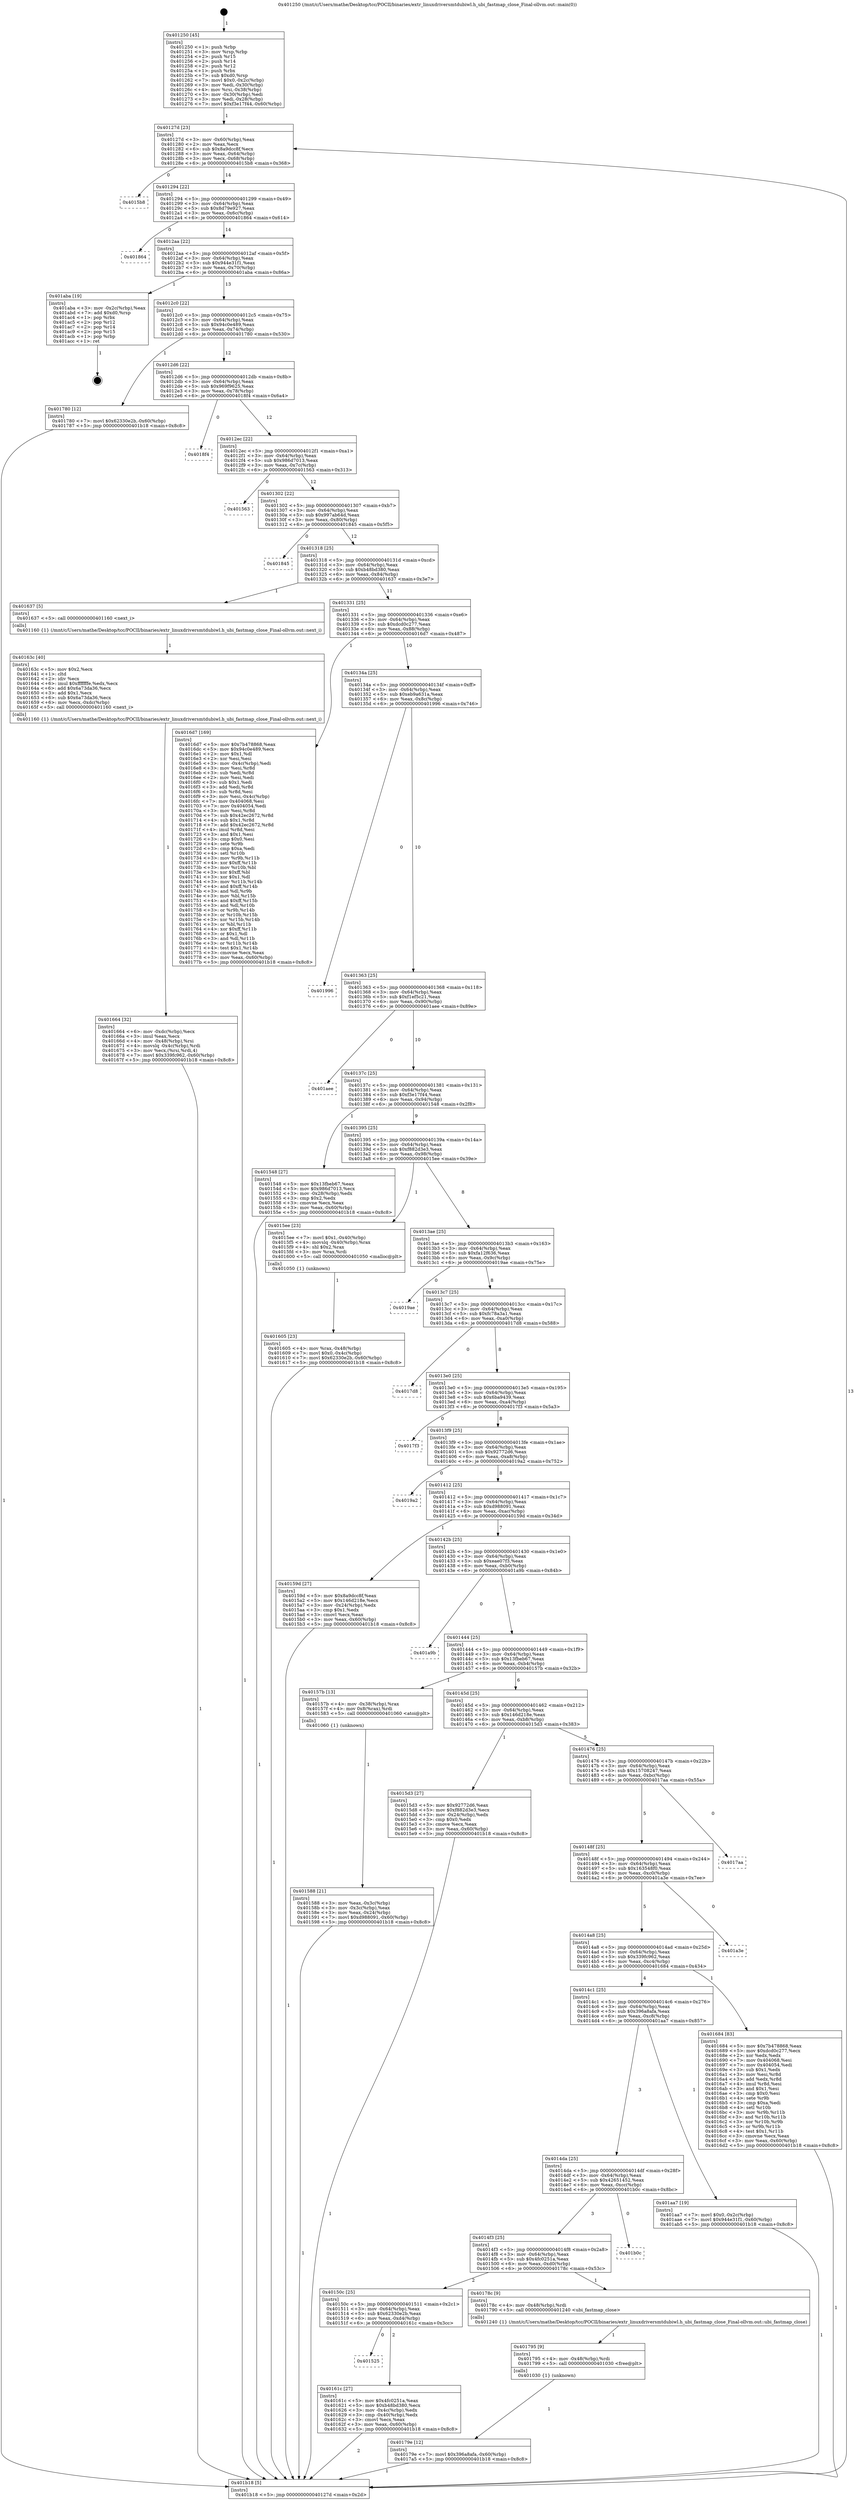 digraph "0x401250" {
  label = "0x401250 (/mnt/c/Users/mathe/Desktop/tcc/POCII/binaries/extr_linuxdriversmtdubiwl.h_ubi_fastmap_close_Final-ollvm.out::main(0))"
  labelloc = "t"
  node[shape=record]

  Entry [label="",width=0.3,height=0.3,shape=circle,fillcolor=black,style=filled]
  "0x40127d" [label="{
     0x40127d [23]\l
     | [instrs]\l
     &nbsp;&nbsp;0x40127d \<+3\>: mov -0x60(%rbp),%eax\l
     &nbsp;&nbsp;0x401280 \<+2\>: mov %eax,%ecx\l
     &nbsp;&nbsp;0x401282 \<+6\>: sub $0x8a9dcc8f,%ecx\l
     &nbsp;&nbsp;0x401288 \<+3\>: mov %eax,-0x64(%rbp)\l
     &nbsp;&nbsp;0x40128b \<+3\>: mov %ecx,-0x68(%rbp)\l
     &nbsp;&nbsp;0x40128e \<+6\>: je 00000000004015b8 \<main+0x368\>\l
  }"]
  "0x4015b8" [label="{
     0x4015b8\l
  }", style=dashed]
  "0x401294" [label="{
     0x401294 [22]\l
     | [instrs]\l
     &nbsp;&nbsp;0x401294 \<+5\>: jmp 0000000000401299 \<main+0x49\>\l
     &nbsp;&nbsp;0x401299 \<+3\>: mov -0x64(%rbp),%eax\l
     &nbsp;&nbsp;0x40129c \<+5\>: sub $0x8d79e927,%eax\l
     &nbsp;&nbsp;0x4012a1 \<+3\>: mov %eax,-0x6c(%rbp)\l
     &nbsp;&nbsp;0x4012a4 \<+6\>: je 0000000000401864 \<main+0x614\>\l
  }"]
  Exit [label="",width=0.3,height=0.3,shape=circle,fillcolor=black,style=filled,peripheries=2]
  "0x401864" [label="{
     0x401864\l
  }", style=dashed]
  "0x4012aa" [label="{
     0x4012aa [22]\l
     | [instrs]\l
     &nbsp;&nbsp;0x4012aa \<+5\>: jmp 00000000004012af \<main+0x5f\>\l
     &nbsp;&nbsp;0x4012af \<+3\>: mov -0x64(%rbp),%eax\l
     &nbsp;&nbsp;0x4012b2 \<+5\>: sub $0x944e31f1,%eax\l
     &nbsp;&nbsp;0x4012b7 \<+3\>: mov %eax,-0x70(%rbp)\l
     &nbsp;&nbsp;0x4012ba \<+6\>: je 0000000000401aba \<main+0x86a\>\l
  }"]
  "0x40179e" [label="{
     0x40179e [12]\l
     | [instrs]\l
     &nbsp;&nbsp;0x40179e \<+7\>: movl $0x396a8afa,-0x60(%rbp)\l
     &nbsp;&nbsp;0x4017a5 \<+5\>: jmp 0000000000401b18 \<main+0x8c8\>\l
  }"]
  "0x401aba" [label="{
     0x401aba [19]\l
     | [instrs]\l
     &nbsp;&nbsp;0x401aba \<+3\>: mov -0x2c(%rbp),%eax\l
     &nbsp;&nbsp;0x401abd \<+7\>: add $0xd0,%rsp\l
     &nbsp;&nbsp;0x401ac4 \<+1\>: pop %rbx\l
     &nbsp;&nbsp;0x401ac5 \<+2\>: pop %r12\l
     &nbsp;&nbsp;0x401ac7 \<+2\>: pop %r14\l
     &nbsp;&nbsp;0x401ac9 \<+2\>: pop %r15\l
     &nbsp;&nbsp;0x401acb \<+1\>: pop %rbp\l
     &nbsp;&nbsp;0x401acc \<+1\>: ret\l
  }"]
  "0x4012c0" [label="{
     0x4012c0 [22]\l
     | [instrs]\l
     &nbsp;&nbsp;0x4012c0 \<+5\>: jmp 00000000004012c5 \<main+0x75\>\l
     &nbsp;&nbsp;0x4012c5 \<+3\>: mov -0x64(%rbp),%eax\l
     &nbsp;&nbsp;0x4012c8 \<+5\>: sub $0x94c0e489,%eax\l
     &nbsp;&nbsp;0x4012cd \<+3\>: mov %eax,-0x74(%rbp)\l
     &nbsp;&nbsp;0x4012d0 \<+6\>: je 0000000000401780 \<main+0x530\>\l
  }"]
  "0x401795" [label="{
     0x401795 [9]\l
     | [instrs]\l
     &nbsp;&nbsp;0x401795 \<+4\>: mov -0x48(%rbp),%rdi\l
     &nbsp;&nbsp;0x401799 \<+5\>: call 0000000000401030 \<free@plt\>\l
     | [calls]\l
     &nbsp;&nbsp;0x401030 \{1\} (unknown)\l
  }"]
  "0x401780" [label="{
     0x401780 [12]\l
     | [instrs]\l
     &nbsp;&nbsp;0x401780 \<+7\>: movl $0x62330e2b,-0x60(%rbp)\l
     &nbsp;&nbsp;0x401787 \<+5\>: jmp 0000000000401b18 \<main+0x8c8\>\l
  }"]
  "0x4012d6" [label="{
     0x4012d6 [22]\l
     | [instrs]\l
     &nbsp;&nbsp;0x4012d6 \<+5\>: jmp 00000000004012db \<main+0x8b\>\l
     &nbsp;&nbsp;0x4012db \<+3\>: mov -0x64(%rbp),%eax\l
     &nbsp;&nbsp;0x4012de \<+5\>: sub $0x969f9625,%eax\l
     &nbsp;&nbsp;0x4012e3 \<+3\>: mov %eax,-0x78(%rbp)\l
     &nbsp;&nbsp;0x4012e6 \<+6\>: je 00000000004018f4 \<main+0x6a4\>\l
  }"]
  "0x401664" [label="{
     0x401664 [32]\l
     | [instrs]\l
     &nbsp;&nbsp;0x401664 \<+6\>: mov -0xdc(%rbp),%ecx\l
     &nbsp;&nbsp;0x40166a \<+3\>: imul %eax,%ecx\l
     &nbsp;&nbsp;0x40166d \<+4\>: mov -0x48(%rbp),%rsi\l
     &nbsp;&nbsp;0x401671 \<+4\>: movslq -0x4c(%rbp),%rdi\l
     &nbsp;&nbsp;0x401675 \<+3\>: mov %ecx,(%rsi,%rdi,4)\l
     &nbsp;&nbsp;0x401678 \<+7\>: movl $0x339fc962,-0x60(%rbp)\l
     &nbsp;&nbsp;0x40167f \<+5\>: jmp 0000000000401b18 \<main+0x8c8\>\l
  }"]
  "0x4018f4" [label="{
     0x4018f4\l
  }", style=dashed]
  "0x4012ec" [label="{
     0x4012ec [22]\l
     | [instrs]\l
     &nbsp;&nbsp;0x4012ec \<+5\>: jmp 00000000004012f1 \<main+0xa1\>\l
     &nbsp;&nbsp;0x4012f1 \<+3\>: mov -0x64(%rbp),%eax\l
     &nbsp;&nbsp;0x4012f4 \<+5\>: sub $0x986d7013,%eax\l
     &nbsp;&nbsp;0x4012f9 \<+3\>: mov %eax,-0x7c(%rbp)\l
     &nbsp;&nbsp;0x4012fc \<+6\>: je 0000000000401563 \<main+0x313\>\l
  }"]
  "0x40163c" [label="{
     0x40163c [40]\l
     | [instrs]\l
     &nbsp;&nbsp;0x40163c \<+5\>: mov $0x2,%ecx\l
     &nbsp;&nbsp;0x401641 \<+1\>: cltd\l
     &nbsp;&nbsp;0x401642 \<+2\>: idiv %ecx\l
     &nbsp;&nbsp;0x401644 \<+6\>: imul $0xfffffffe,%edx,%ecx\l
     &nbsp;&nbsp;0x40164a \<+6\>: add $0x6a73da36,%ecx\l
     &nbsp;&nbsp;0x401650 \<+3\>: add $0x1,%ecx\l
     &nbsp;&nbsp;0x401653 \<+6\>: sub $0x6a73da36,%ecx\l
     &nbsp;&nbsp;0x401659 \<+6\>: mov %ecx,-0xdc(%rbp)\l
     &nbsp;&nbsp;0x40165f \<+5\>: call 0000000000401160 \<next_i\>\l
     | [calls]\l
     &nbsp;&nbsp;0x401160 \{1\} (/mnt/c/Users/mathe/Desktop/tcc/POCII/binaries/extr_linuxdriversmtdubiwl.h_ubi_fastmap_close_Final-ollvm.out::next_i)\l
  }"]
  "0x401563" [label="{
     0x401563\l
  }", style=dashed]
  "0x401302" [label="{
     0x401302 [22]\l
     | [instrs]\l
     &nbsp;&nbsp;0x401302 \<+5\>: jmp 0000000000401307 \<main+0xb7\>\l
     &nbsp;&nbsp;0x401307 \<+3\>: mov -0x64(%rbp),%eax\l
     &nbsp;&nbsp;0x40130a \<+5\>: sub $0x997ab64d,%eax\l
     &nbsp;&nbsp;0x40130f \<+3\>: mov %eax,-0x80(%rbp)\l
     &nbsp;&nbsp;0x401312 \<+6\>: je 0000000000401845 \<main+0x5f5\>\l
  }"]
  "0x401525" [label="{
     0x401525\l
  }", style=dashed]
  "0x401845" [label="{
     0x401845\l
  }", style=dashed]
  "0x401318" [label="{
     0x401318 [25]\l
     | [instrs]\l
     &nbsp;&nbsp;0x401318 \<+5\>: jmp 000000000040131d \<main+0xcd\>\l
     &nbsp;&nbsp;0x40131d \<+3\>: mov -0x64(%rbp),%eax\l
     &nbsp;&nbsp;0x401320 \<+5\>: sub $0xb48bd380,%eax\l
     &nbsp;&nbsp;0x401325 \<+6\>: mov %eax,-0x84(%rbp)\l
     &nbsp;&nbsp;0x40132b \<+6\>: je 0000000000401637 \<main+0x3e7\>\l
  }"]
  "0x40161c" [label="{
     0x40161c [27]\l
     | [instrs]\l
     &nbsp;&nbsp;0x40161c \<+5\>: mov $0x4fc0251a,%eax\l
     &nbsp;&nbsp;0x401621 \<+5\>: mov $0xb48bd380,%ecx\l
     &nbsp;&nbsp;0x401626 \<+3\>: mov -0x4c(%rbp),%edx\l
     &nbsp;&nbsp;0x401629 \<+3\>: cmp -0x40(%rbp),%edx\l
     &nbsp;&nbsp;0x40162c \<+3\>: cmovl %ecx,%eax\l
     &nbsp;&nbsp;0x40162f \<+3\>: mov %eax,-0x60(%rbp)\l
     &nbsp;&nbsp;0x401632 \<+5\>: jmp 0000000000401b18 \<main+0x8c8\>\l
  }"]
  "0x401637" [label="{
     0x401637 [5]\l
     | [instrs]\l
     &nbsp;&nbsp;0x401637 \<+5\>: call 0000000000401160 \<next_i\>\l
     | [calls]\l
     &nbsp;&nbsp;0x401160 \{1\} (/mnt/c/Users/mathe/Desktop/tcc/POCII/binaries/extr_linuxdriversmtdubiwl.h_ubi_fastmap_close_Final-ollvm.out::next_i)\l
  }"]
  "0x401331" [label="{
     0x401331 [25]\l
     | [instrs]\l
     &nbsp;&nbsp;0x401331 \<+5\>: jmp 0000000000401336 \<main+0xe6\>\l
     &nbsp;&nbsp;0x401336 \<+3\>: mov -0x64(%rbp),%eax\l
     &nbsp;&nbsp;0x401339 \<+5\>: sub $0xdcd0c277,%eax\l
     &nbsp;&nbsp;0x40133e \<+6\>: mov %eax,-0x88(%rbp)\l
     &nbsp;&nbsp;0x401344 \<+6\>: je 00000000004016d7 \<main+0x487\>\l
  }"]
  "0x40150c" [label="{
     0x40150c [25]\l
     | [instrs]\l
     &nbsp;&nbsp;0x40150c \<+5\>: jmp 0000000000401511 \<main+0x2c1\>\l
     &nbsp;&nbsp;0x401511 \<+3\>: mov -0x64(%rbp),%eax\l
     &nbsp;&nbsp;0x401514 \<+5\>: sub $0x62330e2b,%eax\l
     &nbsp;&nbsp;0x401519 \<+6\>: mov %eax,-0xd4(%rbp)\l
     &nbsp;&nbsp;0x40151f \<+6\>: je 000000000040161c \<main+0x3cc\>\l
  }"]
  "0x4016d7" [label="{
     0x4016d7 [169]\l
     | [instrs]\l
     &nbsp;&nbsp;0x4016d7 \<+5\>: mov $0x7b478868,%eax\l
     &nbsp;&nbsp;0x4016dc \<+5\>: mov $0x94c0e489,%ecx\l
     &nbsp;&nbsp;0x4016e1 \<+2\>: mov $0x1,%dl\l
     &nbsp;&nbsp;0x4016e3 \<+2\>: xor %esi,%esi\l
     &nbsp;&nbsp;0x4016e5 \<+3\>: mov -0x4c(%rbp),%edi\l
     &nbsp;&nbsp;0x4016e8 \<+3\>: mov %esi,%r8d\l
     &nbsp;&nbsp;0x4016eb \<+3\>: sub %edi,%r8d\l
     &nbsp;&nbsp;0x4016ee \<+2\>: mov %esi,%edi\l
     &nbsp;&nbsp;0x4016f0 \<+3\>: sub $0x1,%edi\l
     &nbsp;&nbsp;0x4016f3 \<+3\>: add %edi,%r8d\l
     &nbsp;&nbsp;0x4016f6 \<+3\>: sub %r8d,%esi\l
     &nbsp;&nbsp;0x4016f9 \<+3\>: mov %esi,-0x4c(%rbp)\l
     &nbsp;&nbsp;0x4016fc \<+7\>: mov 0x404068,%esi\l
     &nbsp;&nbsp;0x401703 \<+7\>: mov 0x404054,%edi\l
     &nbsp;&nbsp;0x40170a \<+3\>: mov %esi,%r8d\l
     &nbsp;&nbsp;0x40170d \<+7\>: sub $0x42ec2672,%r8d\l
     &nbsp;&nbsp;0x401714 \<+4\>: sub $0x1,%r8d\l
     &nbsp;&nbsp;0x401718 \<+7\>: add $0x42ec2672,%r8d\l
     &nbsp;&nbsp;0x40171f \<+4\>: imul %r8d,%esi\l
     &nbsp;&nbsp;0x401723 \<+3\>: and $0x1,%esi\l
     &nbsp;&nbsp;0x401726 \<+3\>: cmp $0x0,%esi\l
     &nbsp;&nbsp;0x401729 \<+4\>: sete %r9b\l
     &nbsp;&nbsp;0x40172d \<+3\>: cmp $0xa,%edi\l
     &nbsp;&nbsp;0x401730 \<+4\>: setl %r10b\l
     &nbsp;&nbsp;0x401734 \<+3\>: mov %r9b,%r11b\l
     &nbsp;&nbsp;0x401737 \<+4\>: xor $0xff,%r11b\l
     &nbsp;&nbsp;0x40173b \<+3\>: mov %r10b,%bl\l
     &nbsp;&nbsp;0x40173e \<+3\>: xor $0xff,%bl\l
     &nbsp;&nbsp;0x401741 \<+3\>: xor $0x1,%dl\l
     &nbsp;&nbsp;0x401744 \<+3\>: mov %r11b,%r14b\l
     &nbsp;&nbsp;0x401747 \<+4\>: and $0xff,%r14b\l
     &nbsp;&nbsp;0x40174b \<+3\>: and %dl,%r9b\l
     &nbsp;&nbsp;0x40174e \<+3\>: mov %bl,%r15b\l
     &nbsp;&nbsp;0x401751 \<+4\>: and $0xff,%r15b\l
     &nbsp;&nbsp;0x401755 \<+3\>: and %dl,%r10b\l
     &nbsp;&nbsp;0x401758 \<+3\>: or %r9b,%r14b\l
     &nbsp;&nbsp;0x40175b \<+3\>: or %r10b,%r15b\l
     &nbsp;&nbsp;0x40175e \<+3\>: xor %r15b,%r14b\l
     &nbsp;&nbsp;0x401761 \<+3\>: or %bl,%r11b\l
     &nbsp;&nbsp;0x401764 \<+4\>: xor $0xff,%r11b\l
     &nbsp;&nbsp;0x401768 \<+3\>: or $0x1,%dl\l
     &nbsp;&nbsp;0x40176b \<+3\>: and %dl,%r11b\l
     &nbsp;&nbsp;0x40176e \<+3\>: or %r11b,%r14b\l
     &nbsp;&nbsp;0x401771 \<+4\>: test $0x1,%r14b\l
     &nbsp;&nbsp;0x401775 \<+3\>: cmovne %ecx,%eax\l
     &nbsp;&nbsp;0x401778 \<+3\>: mov %eax,-0x60(%rbp)\l
     &nbsp;&nbsp;0x40177b \<+5\>: jmp 0000000000401b18 \<main+0x8c8\>\l
  }"]
  "0x40134a" [label="{
     0x40134a [25]\l
     | [instrs]\l
     &nbsp;&nbsp;0x40134a \<+5\>: jmp 000000000040134f \<main+0xff\>\l
     &nbsp;&nbsp;0x40134f \<+3\>: mov -0x64(%rbp),%eax\l
     &nbsp;&nbsp;0x401352 \<+5\>: sub $0xeb9a631a,%eax\l
     &nbsp;&nbsp;0x401357 \<+6\>: mov %eax,-0x8c(%rbp)\l
     &nbsp;&nbsp;0x40135d \<+6\>: je 0000000000401996 \<main+0x746\>\l
  }"]
  "0x40178c" [label="{
     0x40178c [9]\l
     | [instrs]\l
     &nbsp;&nbsp;0x40178c \<+4\>: mov -0x48(%rbp),%rdi\l
     &nbsp;&nbsp;0x401790 \<+5\>: call 0000000000401240 \<ubi_fastmap_close\>\l
     | [calls]\l
     &nbsp;&nbsp;0x401240 \{1\} (/mnt/c/Users/mathe/Desktop/tcc/POCII/binaries/extr_linuxdriversmtdubiwl.h_ubi_fastmap_close_Final-ollvm.out::ubi_fastmap_close)\l
  }"]
  "0x401996" [label="{
     0x401996\l
  }", style=dashed]
  "0x401363" [label="{
     0x401363 [25]\l
     | [instrs]\l
     &nbsp;&nbsp;0x401363 \<+5\>: jmp 0000000000401368 \<main+0x118\>\l
     &nbsp;&nbsp;0x401368 \<+3\>: mov -0x64(%rbp),%eax\l
     &nbsp;&nbsp;0x40136b \<+5\>: sub $0xf1ef5c21,%eax\l
     &nbsp;&nbsp;0x401370 \<+6\>: mov %eax,-0x90(%rbp)\l
     &nbsp;&nbsp;0x401376 \<+6\>: je 0000000000401aee \<main+0x89e\>\l
  }"]
  "0x4014f3" [label="{
     0x4014f3 [25]\l
     | [instrs]\l
     &nbsp;&nbsp;0x4014f3 \<+5\>: jmp 00000000004014f8 \<main+0x2a8\>\l
     &nbsp;&nbsp;0x4014f8 \<+3\>: mov -0x64(%rbp),%eax\l
     &nbsp;&nbsp;0x4014fb \<+5\>: sub $0x4fc0251a,%eax\l
     &nbsp;&nbsp;0x401500 \<+6\>: mov %eax,-0xd0(%rbp)\l
     &nbsp;&nbsp;0x401506 \<+6\>: je 000000000040178c \<main+0x53c\>\l
  }"]
  "0x401aee" [label="{
     0x401aee\l
  }", style=dashed]
  "0x40137c" [label="{
     0x40137c [25]\l
     | [instrs]\l
     &nbsp;&nbsp;0x40137c \<+5\>: jmp 0000000000401381 \<main+0x131\>\l
     &nbsp;&nbsp;0x401381 \<+3\>: mov -0x64(%rbp),%eax\l
     &nbsp;&nbsp;0x401384 \<+5\>: sub $0xf3e17f44,%eax\l
     &nbsp;&nbsp;0x401389 \<+6\>: mov %eax,-0x94(%rbp)\l
     &nbsp;&nbsp;0x40138f \<+6\>: je 0000000000401548 \<main+0x2f8\>\l
  }"]
  "0x401b0c" [label="{
     0x401b0c\l
  }", style=dashed]
  "0x401548" [label="{
     0x401548 [27]\l
     | [instrs]\l
     &nbsp;&nbsp;0x401548 \<+5\>: mov $0x13fbeb67,%eax\l
     &nbsp;&nbsp;0x40154d \<+5\>: mov $0x986d7013,%ecx\l
     &nbsp;&nbsp;0x401552 \<+3\>: mov -0x28(%rbp),%edx\l
     &nbsp;&nbsp;0x401555 \<+3\>: cmp $0x2,%edx\l
     &nbsp;&nbsp;0x401558 \<+3\>: cmovne %ecx,%eax\l
     &nbsp;&nbsp;0x40155b \<+3\>: mov %eax,-0x60(%rbp)\l
     &nbsp;&nbsp;0x40155e \<+5\>: jmp 0000000000401b18 \<main+0x8c8\>\l
  }"]
  "0x401395" [label="{
     0x401395 [25]\l
     | [instrs]\l
     &nbsp;&nbsp;0x401395 \<+5\>: jmp 000000000040139a \<main+0x14a\>\l
     &nbsp;&nbsp;0x40139a \<+3\>: mov -0x64(%rbp),%eax\l
     &nbsp;&nbsp;0x40139d \<+5\>: sub $0xf882d3e3,%eax\l
     &nbsp;&nbsp;0x4013a2 \<+6\>: mov %eax,-0x98(%rbp)\l
     &nbsp;&nbsp;0x4013a8 \<+6\>: je 00000000004015ee \<main+0x39e\>\l
  }"]
  "0x401b18" [label="{
     0x401b18 [5]\l
     | [instrs]\l
     &nbsp;&nbsp;0x401b18 \<+5\>: jmp 000000000040127d \<main+0x2d\>\l
  }"]
  "0x401250" [label="{
     0x401250 [45]\l
     | [instrs]\l
     &nbsp;&nbsp;0x401250 \<+1\>: push %rbp\l
     &nbsp;&nbsp;0x401251 \<+3\>: mov %rsp,%rbp\l
     &nbsp;&nbsp;0x401254 \<+2\>: push %r15\l
     &nbsp;&nbsp;0x401256 \<+2\>: push %r14\l
     &nbsp;&nbsp;0x401258 \<+2\>: push %r12\l
     &nbsp;&nbsp;0x40125a \<+1\>: push %rbx\l
     &nbsp;&nbsp;0x40125b \<+7\>: sub $0xd0,%rsp\l
     &nbsp;&nbsp;0x401262 \<+7\>: movl $0x0,-0x2c(%rbp)\l
     &nbsp;&nbsp;0x401269 \<+3\>: mov %edi,-0x30(%rbp)\l
     &nbsp;&nbsp;0x40126c \<+4\>: mov %rsi,-0x38(%rbp)\l
     &nbsp;&nbsp;0x401270 \<+3\>: mov -0x30(%rbp),%edi\l
     &nbsp;&nbsp;0x401273 \<+3\>: mov %edi,-0x28(%rbp)\l
     &nbsp;&nbsp;0x401276 \<+7\>: movl $0xf3e17f44,-0x60(%rbp)\l
  }"]
  "0x4014da" [label="{
     0x4014da [25]\l
     | [instrs]\l
     &nbsp;&nbsp;0x4014da \<+5\>: jmp 00000000004014df \<main+0x28f\>\l
     &nbsp;&nbsp;0x4014df \<+3\>: mov -0x64(%rbp),%eax\l
     &nbsp;&nbsp;0x4014e2 \<+5\>: sub $0x42651452,%eax\l
     &nbsp;&nbsp;0x4014e7 \<+6\>: mov %eax,-0xcc(%rbp)\l
     &nbsp;&nbsp;0x4014ed \<+6\>: je 0000000000401b0c \<main+0x8bc\>\l
  }"]
  "0x4015ee" [label="{
     0x4015ee [23]\l
     | [instrs]\l
     &nbsp;&nbsp;0x4015ee \<+7\>: movl $0x1,-0x40(%rbp)\l
     &nbsp;&nbsp;0x4015f5 \<+4\>: movslq -0x40(%rbp),%rax\l
     &nbsp;&nbsp;0x4015f9 \<+4\>: shl $0x2,%rax\l
     &nbsp;&nbsp;0x4015fd \<+3\>: mov %rax,%rdi\l
     &nbsp;&nbsp;0x401600 \<+5\>: call 0000000000401050 \<malloc@plt\>\l
     | [calls]\l
     &nbsp;&nbsp;0x401050 \{1\} (unknown)\l
  }"]
  "0x4013ae" [label="{
     0x4013ae [25]\l
     | [instrs]\l
     &nbsp;&nbsp;0x4013ae \<+5\>: jmp 00000000004013b3 \<main+0x163\>\l
     &nbsp;&nbsp;0x4013b3 \<+3\>: mov -0x64(%rbp),%eax\l
     &nbsp;&nbsp;0x4013b6 \<+5\>: sub $0xfa12f636,%eax\l
     &nbsp;&nbsp;0x4013bb \<+6\>: mov %eax,-0x9c(%rbp)\l
     &nbsp;&nbsp;0x4013c1 \<+6\>: je 00000000004019ae \<main+0x75e\>\l
  }"]
  "0x401aa7" [label="{
     0x401aa7 [19]\l
     | [instrs]\l
     &nbsp;&nbsp;0x401aa7 \<+7\>: movl $0x0,-0x2c(%rbp)\l
     &nbsp;&nbsp;0x401aae \<+7\>: movl $0x944e31f1,-0x60(%rbp)\l
     &nbsp;&nbsp;0x401ab5 \<+5\>: jmp 0000000000401b18 \<main+0x8c8\>\l
  }"]
  "0x4019ae" [label="{
     0x4019ae\l
  }", style=dashed]
  "0x4013c7" [label="{
     0x4013c7 [25]\l
     | [instrs]\l
     &nbsp;&nbsp;0x4013c7 \<+5\>: jmp 00000000004013cc \<main+0x17c\>\l
     &nbsp;&nbsp;0x4013cc \<+3\>: mov -0x64(%rbp),%eax\l
     &nbsp;&nbsp;0x4013cf \<+5\>: sub $0xfc78a3a1,%eax\l
     &nbsp;&nbsp;0x4013d4 \<+6\>: mov %eax,-0xa0(%rbp)\l
     &nbsp;&nbsp;0x4013da \<+6\>: je 00000000004017d8 \<main+0x588\>\l
  }"]
  "0x4014c1" [label="{
     0x4014c1 [25]\l
     | [instrs]\l
     &nbsp;&nbsp;0x4014c1 \<+5\>: jmp 00000000004014c6 \<main+0x276\>\l
     &nbsp;&nbsp;0x4014c6 \<+3\>: mov -0x64(%rbp),%eax\l
     &nbsp;&nbsp;0x4014c9 \<+5\>: sub $0x396a8afa,%eax\l
     &nbsp;&nbsp;0x4014ce \<+6\>: mov %eax,-0xc8(%rbp)\l
     &nbsp;&nbsp;0x4014d4 \<+6\>: je 0000000000401aa7 \<main+0x857\>\l
  }"]
  "0x4017d8" [label="{
     0x4017d8\l
  }", style=dashed]
  "0x4013e0" [label="{
     0x4013e0 [25]\l
     | [instrs]\l
     &nbsp;&nbsp;0x4013e0 \<+5\>: jmp 00000000004013e5 \<main+0x195\>\l
     &nbsp;&nbsp;0x4013e5 \<+3\>: mov -0x64(%rbp),%eax\l
     &nbsp;&nbsp;0x4013e8 \<+5\>: sub $0x6ba9439,%eax\l
     &nbsp;&nbsp;0x4013ed \<+6\>: mov %eax,-0xa4(%rbp)\l
     &nbsp;&nbsp;0x4013f3 \<+6\>: je 00000000004017f3 \<main+0x5a3\>\l
  }"]
  "0x401684" [label="{
     0x401684 [83]\l
     | [instrs]\l
     &nbsp;&nbsp;0x401684 \<+5\>: mov $0x7b478868,%eax\l
     &nbsp;&nbsp;0x401689 \<+5\>: mov $0xdcd0c277,%ecx\l
     &nbsp;&nbsp;0x40168e \<+2\>: xor %edx,%edx\l
     &nbsp;&nbsp;0x401690 \<+7\>: mov 0x404068,%esi\l
     &nbsp;&nbsp;0x401697 \<+7\>: mov 0x404054,%edi\l
     &nbsp;&nbsp;0x40169e \<+3\>: sub $0x1,%edx\l
     &nbsp;&nbsp;0x4016a1 \<+3\>: mov %esi,%r8d\l
     &nbsp;&nbsp;0x4016a4 \<+3\>: add %edx,%r8d\l
     &nbsp;&nbsp;0x4016a7 \<+4\>: imul %r8d,%esi\l
     &nbsp;&nbsp;0x4016ab \<+3\>: and $0x1,%esi\l
     &nbsp;&nbsp;0x4016ae \<+3\>: cmp $0x0,%esi\l
     &nbsp;&nbsp;0x4016b1 \<+4\>: sete %r9b\l
     &nbsp;&nbsp;0x4016b5 \<+3\>: cmp $0xa,%edi\l
     &nbsp;&nbsp;0x4016b8 \<+4\>: setl %r10b\l
     &nbsp;&nbsp;0x4016bc \<+3\>: mov %r9b,%r11b\l
     &nbsp;&nbsp;0x4016bf \<+3\>: and %r10b,%r11b\l
     &nbsp;&nbsp;0x4016c2 \<+3\>: xor %r10b,%r9b\l
     &nbsp;&nbsp;0x4016c5 \<+3\>: or %r9b,%r11b\l
     &nbsp;&nbsp;0x4016c8 \<+4\>: test $0x1,%r11b\l
     &nbsp;&nbsp;0x4016cc \<+3\>: cmovne %ecx,%eax\l
     &nbsp;&nbsp;0x4016cf \<+3\>: mov %eax,-0x60(%rbp)\l
     &nbsp;&nbsp;0x4016d2 \<+5\>: jmp 0000000000401b18 \<main+0x8c8\>\l
  }"]
  "0x4017f3" [label="{
     0x4017f3\l
  }", style=dashed]
  "0x4013f9" [label="{
     0x4013f9 [25]\l
     | [instrs]\l
     &nbsp;&nbsp;0x4013f9 \<+5\>: jmp 00000000004013fe \<main+0x1ae\>\l
     &nbsp;&nbsp;0x4013fe \<+3\>: mov -0x64(%rbp),%eax\l
     &nbsp;&nbsp;0x401401 \<+5\>: sub $0x92772d6,%eax\l
     &nbsp;&nbsp;0x401406 \<+6\>: mov %eax,-0xa8(%rbp)\l
     &nbsp;&nbsp;0x40140c \<+6\>: je 00000000004019a2 \<main+0x752\>\l
  }"]
  "0x4014a8" [label="{
     0x4014a8 [25]\l
     | [instrs]\l
     &nbsp;&nbsp;0x4014a8 \<+5\>: jmp 00000000004014ad \<main+0x25d\>\l
     &nbsp;&nbsp;0x4014ad \<+3\>: mov -0x64(%rbp),%eax\l
     &nbsp;&nbsp;0x4014b0 \<+5\>: sub $0x339fc962,%eax\l
     &nbsp;&nbsp;0x4014b5 \<+6\>: mov %eax,-0xc4(%rbp)\l
     &nbsp;&nbsp;0x4014bb \<+6\>: je 0000000000401684 \<main+0x434\>\l
  }"]
  "0x4019a2" [label="{
     0x4019a2\l
  }", style=dashed]
  "0x401412" [label="{
     0x401412 [25]\l
     | [instrs]\l
     &nbsp;&nbsp;0x401412 \<+5\>: jmp 0000000000401417 \<main+0x1c7\>\l
     &nbsp;&nbsp;0x401417 \<+3\>: mov -0x64(%rbp),%eax\l
     &nbsp;&nbsp;0x40141a \<+5\>: sub $0xd988091,%eax\l
     &nbsp;&nbsp;0x40141f \<+6\>: mov %eax,-0xac(%rbp)\l
     &nbsp;&nbsp;0x401425 \<+6\>: je 000000000040159d \<main+0x34d\>\l
  }"]
  "0x401a3e" [label="{
     0x401a3e\l
  }", style=dashed]
  "0x40159d" [label="{
     0x40159d [27]\l
     | [instrs]\l
     &nbsp;&nbsp;0x40159d \<+5\>: mov $0x8a9dcc8f,%eax\l
     &nbsp;&nbsp;0x4015a2 \<+5\>: mov $0x146d218e,%ecx\l
     &nbsp;&nbsp;0x4015a7 \<+3\>: mov -0x24(%rbp),%edx\l
     &nbsp;&nbsp;0x4015aa \<+3\>: cmp $0x1,%edx\l
     &nbsp;&nbsp;0x4015ad \<+3\>: cmovl %ecx,%eax\l
     &nbsp;&nbsp;0x4015b0 \<+3\>: mov %eax,-0x60(%rbp)\l
     &nbsp;&nbsp;0x4015b3 \<+5\>: jmp 0000000000401b18 \<main+0x8c8\>\l
  }"]
  "0x40142b" [label="{
     0x40142b [25]\l
     | [instrs]\l
     &nbsp;&nbsp;0x40142b \<+5\>: jmp 0000000000401430 \<main+0x1e0\>\l
     &nbsp;&nbsp;0x401430 \<+3\>: mov -0x64(%rbp),%eax\l
     &nbsp;&nbsp;0x401433 \<+5\>: sub $0xeae07f3,%eax\l
     &nbsp;&nbsp;0x401438 \<+6\>: mov %eax,-0xb0(%rbp)\l
     &nbsp;&nbsp;0x40143e \<+6\>: je 0000000000401a9b \<main+0x84b\>\l
  }"]
  "0x40148f" [label="{
     0x40148f [25]\l
     | [instrs]\l
     &nbsp;&nbsp;0x40148f \<+5\>: jmp 0000000000401494 \<main+0x244\>\l
     &nbsp;&nbsp;0x401494 \<+3\>: mov -0x64(%rbp),%eax\l
     &nbsp;&nbsp;0x401497 \<+5\>: sub $0x163548f0,%eax\l
     &nbsp;&nbsp;0x40149c \<+6\>: mov %eax,-0xc0(%rbp)\l
     &nbsp;&nbsp;0x4014a2 \<+6\>: je 0000000000401a3e \<main+0x7ee\>\l
  }"]
  "0x401a9b" [label="{
     0x401a9b\l
  }", style=dashed]
  "0x401444" [label="{
     0x401444 [25]\l
     | [instrs]\l
     &nbsp;&nbsp;0x401444 \<+5\>: jmp 0000000000401449 \<main+0x1f9\>\l
     &nbsp;&nbsp;0x401449 \<+3\>: mov -0x64(%rbp),%eax\l
     &nbsp;&nbsp;0x40144c \<+5\>: sub $0x13fbeb67,%eax\l
     &nbsp;&nbsp;0x401451 \<+6\>: mov %eax,-0xb4(%rbp)\l
     &nbsp;&nbsp;0x401457 \<+6\>: je 000000000040157b \<main+0x32b\>\l
  }"]
  "0x4017aa" [label="{
     0x4017aa\l
  }", style=dashed]
  "0x40157b" [label="{
     0x40157b [13]\l
     | [instrs]\l
     &nbsp;&nbsp;0x40157b \<+4\>: mov -0x38(%rbp),%rax\l
     &nbsp;&nbsp;0x40157f \<+4\>: mov 0x8(%rax),%rdi\l
     &nbsp;&nbsp;0x401583 \<+5\>: call 0000000000401060 \<atoi@plt\>\l
     | [calls]\l
     &nbsp;&nbsp;0x401060 \{1\} (unknown)\l
  }"]
  "0x40145d" [label="{
     0x40145d [25]\l
     | [instrs]\l
     &nbsp;&nbsp;0x40145d \<+5\>: jmp 0000000000401462 \<main+0x212\>\l
     &nbsp;&nbsp;0x401462 \<+3\>: mov -0x64(%rbp),%eax\l
     &nbsp;&nbsp;0x401465 \<+5\>: sub $0x146d218e,%eax\l
     &nbsp;&nbsp;0x40146a \<+6\>: mov %eax,-0xb8(%rbp)\l
     &nbsp;&nbsp;0x401470 \<+6\>: je 00000000004015d3 \<main+0x383\>\l
  }"]
  "0x401588" [label="{
     0x401588 [21]\l
     | [instrs]\l
     &nbsp;&nbsp;0x401588 \<+3\>: mov %eax,-0x3c(%rbp)\l
     &nbsp;&nbsp;0x40158b \<+3\>: mov -0x3c(%rbp),%eax\l
     &nbsp;&nbsp;0x40158e \<+3\>: mov %eax,-0x24(%rbp)\l
     &nbsp;&nbsp;0x401591 \<+7\>: movl $0xd988091,-0x60(%rbp)\l
     &nbsp;&nbsp;0x401598 \<+5\>: jmp 0000000000401b18 \<main+0x8c8\>\l
  }"]
  "0x401605" [label="{
     0x401605 [23]\l
     | [instrs]\l
     &nbsp;&nbsp;0x401605 \<+4\>: mov %rax,-0x48(%rbp)\l
     &nbsp;&nbsp;0x401609 \<+7\>: movl $0x0,-0x4c(%rbp)\l
     &nbsp;&nbsp;0x401610 \<+7\>: movl $0x62330e2b,-0x60(%rbp)\l
     &nbsp;&nbsp;0x401617 \<+5\>: jmp 0000000000401b18 \<main+0x8c8\>\l
  }"]
  "0x4015d3" [label="{
     0x4015d3 [27]\l
     | [instrs]\l
     &nbsp;&nbsp;0x4015d3 \<+5\>: mov $0x92772d6,%eax\l
     &nbsp;&nbsp;0x4015d8 \<+5\>: mov $0xf882d3e3,%ecx\l
     &nbsp;&nbsp;0x4015dd \<+3\>: mov -0x24(%rbp),%edx\l
     &nbsp;&nbsp;0x4015e0 \<+3\>: cmp $0x0,%edx\l
     &nbsp;&nbsp;0x4015e3 \<+3\>: cmove %ecx,%eax\l
     &nbsp;&nbsp;0x4015e6 \<+3\>: mov %eax,-0x60(%rbp)\l
     &nbsp;&nbsp;0x4015e9 \<+5\>: jmp 0000000000401b18 \<main+0x8c8\>\l
  }"]
  "0x401476" [label="{
     0x401476 [25]\l
     | [instrs]\l
     &nbsp;&nbsp;0x401476 \<+5\>: jmp 000000000040147b \<main+0x22b\>\l
     &nbsp;&nbsp;0x40147b \<+3\>: mov -0x64(%rbp),%eax\l
     &nbsp;&nbsp;0x40147e \<+5\>: sub $0x15708247,%eax\l
     &nbsp;&nbsp;0x401483 \<+6\>: mov %eax,-0xbc(%rbp)\l
     &nbsp;&nbsp;0x401489 \<+6\>: je 00000000004017aa \<main+0x55a\>\l
  }"]
  Entry -> "0x401250" [label=" 1"]
  "0x40127d" -> "0x4015b8" [label=" 0"]
  "0x40127d" -> "0x401294" [label=" 14"]
  "0x401aba" -> Exit [label=" 1"]
  "0x401294" -> "0x401864" [label=" 0"]
  "0x401294" -> "0x4012aa" [label=" 14"]
  "0x401aa7" -> "0x401b18" [label=" 1"]
  "0x4012aa" -> "0x401aba" [label=" 1"]
  "0x4012aa" -> "0x4012c0" [label=" 13"]
  "0x40179e" -> "0x401b18" [label=" 1"]
  "0x4012c0" -> "0x401780" [label=" 1"]
  "0x4012c0" -> "0x4012d6" [label=" 12"]
  "0x401795" -> "0x40179e" [label=" 1"]
  "0x4012d6" -> "0x4018f4" [label=" 0"]
  "0x4012d6" -> "0x4012ec" [label=" 12"]
  "0x40178c" -> "0x401795" [label=" 1"]
  "0x4012ec" -> "0x401563" [label=" 0"]
  "0x4012ec" -> "0x401302" [label=" 12"]
  "0x401780" -> "0x401b18" [label=" 1"]
  "0x401302" -> "0x401845" [label=" 0"]
  "0x401302" -> "0x401318" [label=" 12"]
  "0x4016d7" -> "0x401b18" [label=" 1"]
  "0x401318" -> "0x401637" [label=" 1"]
  "0x401318" -> "0x401331" [label=" 11"]
  "0x401684" -> "0x401b18" [label=" 1"]
  "0x401331" -> "0x4016d7" [label=" 1"]
  "0x401331" -> "0x40134a" [label=" 10"]
  "0x40163c" -> "0x401664" [label=" 1"]
  "0x40134a" -> "0x401996" [label=" 0"]
  "0x40134a" -> "0x401363" [label=" 10"]
  "0x401637" -> "0x40163c" [label=" 1"]
  "0x401363" -> "0x401aee" [label=" 0"]
  "0x401363" -> "0x40137c" [label=" 10"]
  "0x40150c" -> "0x401525" [label=" 0"]
  "0x40137c" -> "0x401548" [label=" 1"]
  "0x40137c" -> "0x401395" [label=" 9"]
  "0x401548" -> "0x401b18" [label=" 1"]
  "0x401250" -> "0x40127d" [label=" 1"]
  "0x401b18" -> "0x40127d" [label=" 13"]
  "0x40150c" -> "0x40161c" [label=" 2"]
  "0x401395" -> "0x4015ee" [label=" 1"]
  "0x401395" -> "0x4013ae" [label=" 8"]
  "0x4014f3" -> "0x40150c" [label=" 2"]
  "0x4013ae" -> "0x4019ae" [label=" 0"]
  "0x4013ae" -> "0x4013c7" [label=" 8"]
  "0x4014f3" -> "0x40178c" [label=" 1"]
  "0x4013c7" -> "0x4017d8" [label=" 0"]
  "0x4013c7" -> "0x4013e0" [label=" 8"]
  "0x4014da" -> "0x4014f3" [label=" 3"]
  "0x4013e0" -> "0x4017f3" [label=" 0"]
  "0x4013e0" -> "0x4013f9" [label=" 8"]
  "0x4014da" -> "0x401b0c" [label=" 0"]
  "0x4013f9" -> "0x4019a2" [label=" 0"]
  "0x4013f9" -> "0x401412" [label=" 8"]
  "0x4014c1" -> "0x4014da" [label=" 3"]
  "0x401412" -> "0x40159d" [label=" 1"]
  "0x401412" -> "0x40142b" [label=" 7"]
  "0x4014c1" -> "0x401aa7" [label=" 1"]
  "0x40142b" -> "0x401a9b" [label=" 0"]
  "0x40142b" -> "0x401444" [label=" 7"]
  "0x4014a8" -> "0x4014c1" [label=" 4"]
  "0x401444" -> "0x40157b" [label=" 1"]
  "0x401444" -> "0x40145d" [label=" 6"]
  "0x40157b" -> "0x401588" [label=" 1"]
  "0x401588" -> "0x401b18" [label=" 1"]
  "0x40159d" -> "0x401b18" [label=" 1"]
  "0x4014a8" -> "0x401684" [label=" 1"]
  "0x40145d" -> "0x4015d3" [label=" 1"]
  "0x40145d" -> "0x401476" [label=" 5"]
  "0x4015d3" -> "0x401b18" [label=" 1"]
  "0x4015ee" -> "0x401605" [label=" 1"]
  "0x401605" -> "0x401b18" [label=" 1"]
  "0x401664" -> "0x401b18" [label=" 1"]
  "0x401476" -> "0x4017aa" [label=" 0"]
  "0x401476" -> "0x40148f" [label=" 5"]
  "0x40161c" -> "0x401b18" [label=" 2"]
  "0x40148f" -> "0x401a3e" [label=" 0"]
  "0x40148f" -> "0x4014a8" [label=" 5"]
}
